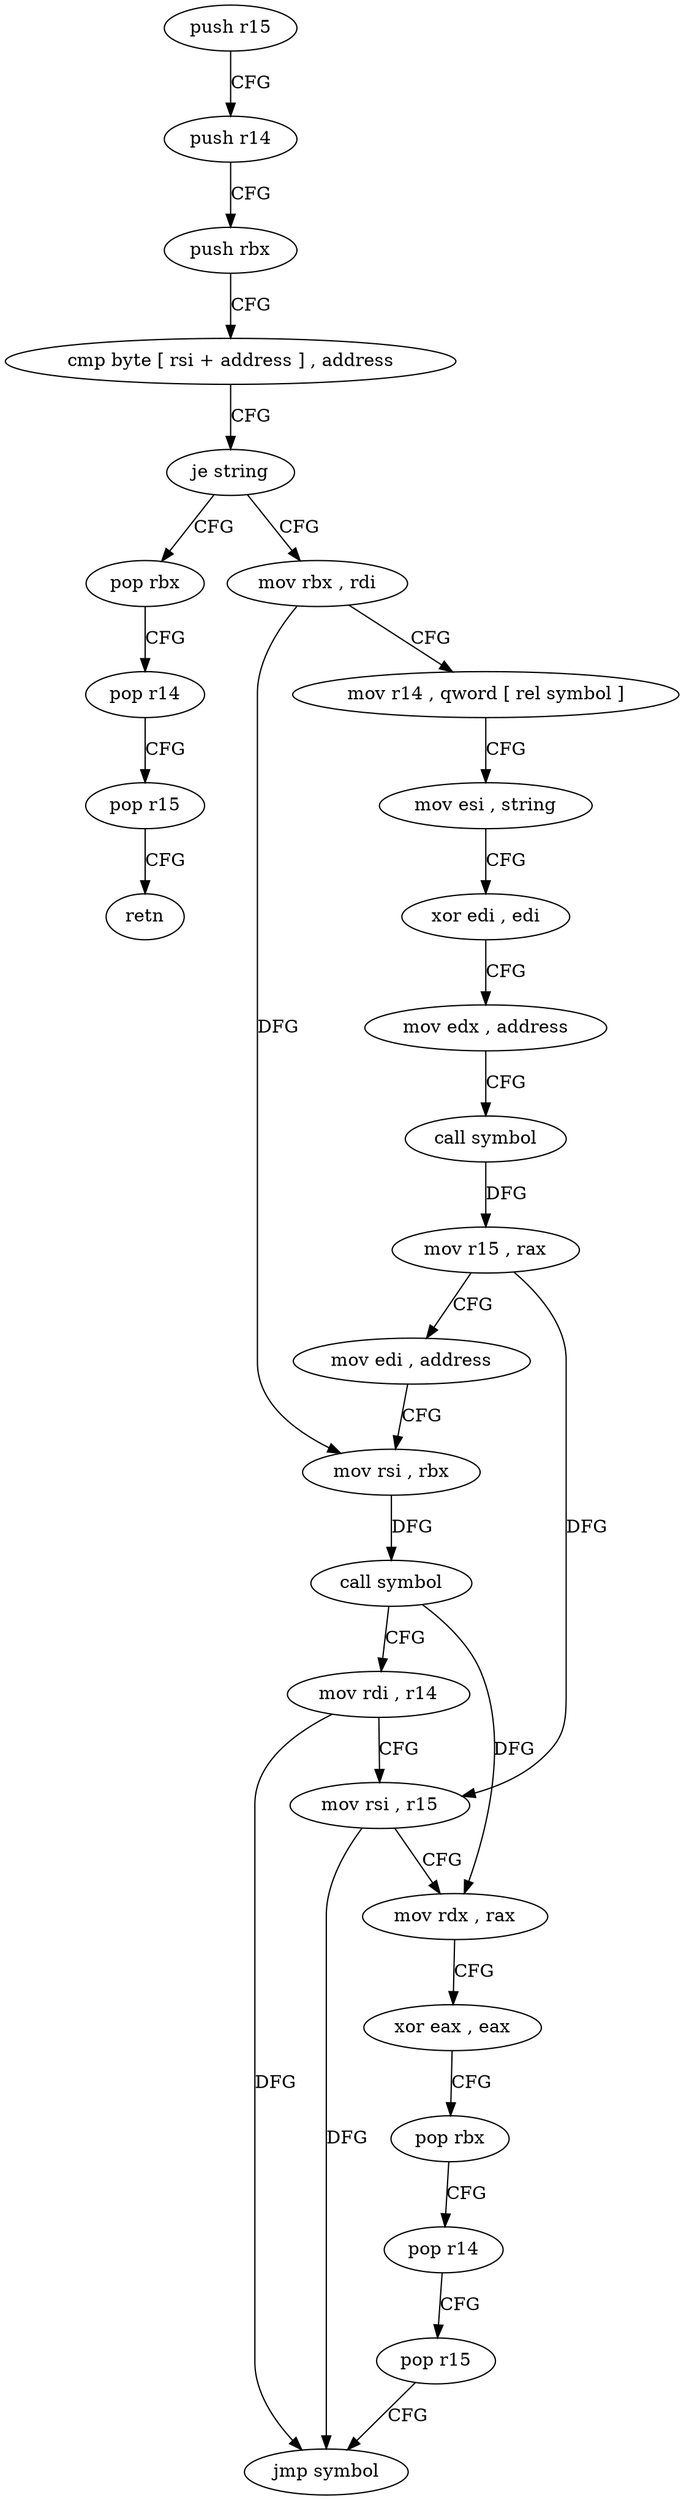 digraph "func" {
"4210192" [label = "push r15" ]
"4210194" [label = "push r14" ]
"4210196" [label = "push rbx" ]
"4210197" [label = "cmp byte [ rsi + address ] , address" ]
"4210201" [label = "je string" ]
"4210267" [label = "pop rbx" ]
"4210203" [label = "mov rbx , rdi" ]
"4210268" [label = "pop r14" ]
"4210270" [label = "pop r15" ]
"4210272" [label = "retn" ]
"4210206" [label = "mov r14 , qword [ rel symbol ]" ]
"4210213" [label = "mov esi , string" ]
"4210218" [label = "xor edi , edi" ]
"4210220" [label = "mov edx , address" ]
"4210225" [label = "call symbol" ]
"4210230" [label = "mov r15 , rax" ]
"4210233" [label = "mov edi , address" ]
"4210238" [label = "mov rsi , rbx" ]
"4210241" [label = "call symbol" ]
"4210246" [label = "mov rdi , r14" ]
"4210249" [label = "mov rsi , r15" ]
"4210252" [label = "mov rdx , rax" ]
"4210255" [label = "xor eax , eax" ]
"4210257" [label = "pop rbx" ]
"4210258" [label = "pop r14" ]
"4210260" [label = "pop r15" ]
"4210262" [label = "jmp symbol" ]
"4210192" -> "4210194" [ label = "CFG" ]
"4210194" -> "4210196" [ label = "CFG" ]
"4210196" -> "4210197" [ label = "CFG" ]
"4210197" -> "4210201" [ label = "CFG" ]
"4210201" -> "4210267" [ label = "CFG" ]
"4210201" -> "4210203" [ label = "CFG" ]
"4210267" -> "4210268" [ label = "CFG" ]
"4210203" -> "4210206" [ label = "CFG" ]
"4210203" -> "4210238" [ label = "DFG" ]
"4210268" -> "4210270" [ label = "CFG" ]
"4210270" -> "4210272" [ label = "CFG" ]
"4210206" -> "4210213" [ label = "CFG" ]
"4210213" -> "4210218" [ label = "CFG" ]
"4210218" -> "4210220" [ label = "CFG" ]
"4210220" -> "4210225" [ label = "CFG" ]
"4210225" -> "4210230" [ label = "DFG" ]
"4210230" -> "4210233" [ label = "CFG" ]
"4210230" -> "4210249" [ label = "DFG" ]
"4210233" -> "4210238" [ label = "CFG" ]
"4210238" -> "4210241" [ label = "DFG" ]
"4210241" -> "4210246" [ label = "CFG" ]
"4210241" -> "4210252" [ label = "DFG" ]
"4210246" -> "4210249" [ label = "CFG" ]
"4210246" -> "4210262" [ label = "DFG" ]
"4210249" -> "4210252" [ label = "CFG" ]
"4210249" -> "4210262" [ label = "DFG" ]
"4210252" -> "4210255" [ label = "CFG" ]
"4210255" -> "4210257" [ label = "CFG" ]
"4210257" -> "4210258" [ label = "CFG" ]
"4210258" -> "4210260" [ label = "CFG" ]
"4210260" -> "4210262" [ label = "CFG" ]
}
